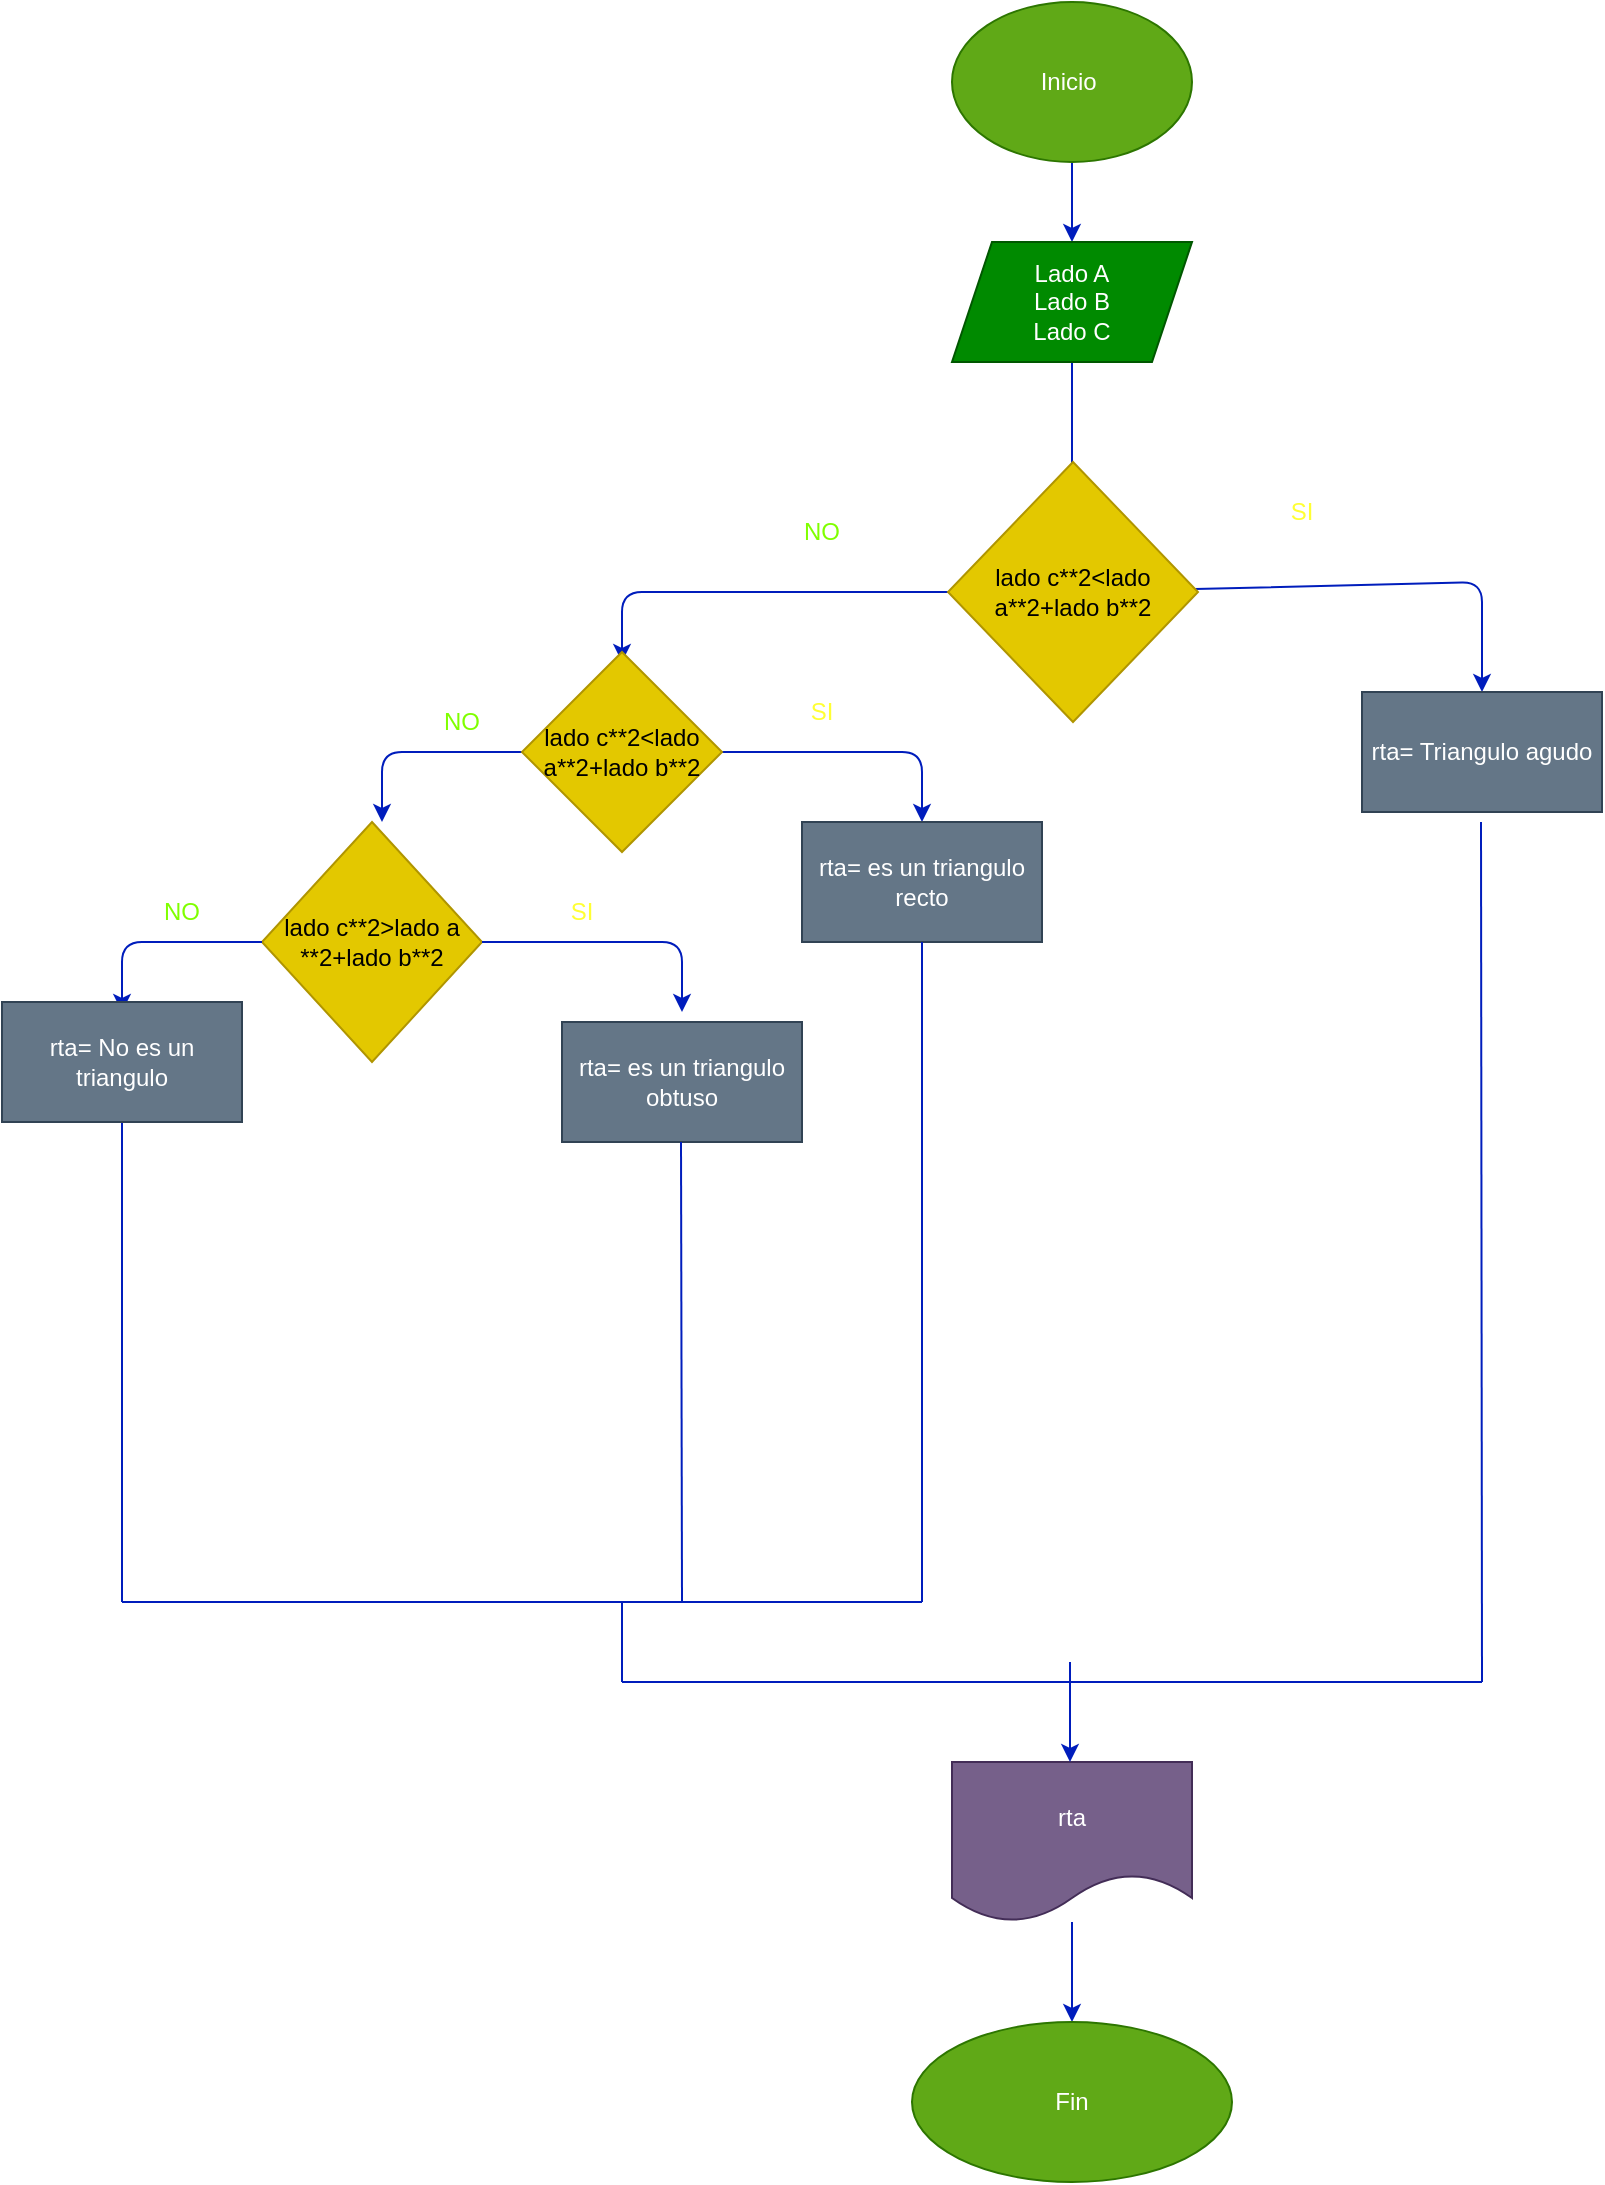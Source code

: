 <mxfile>
    <diagram id="EHL2mJ4uFw4qycOHVFpX" name="Página-1">
        <mxGraphModel dx="1542" dy="568" grid="1" gridSize="10" guides="1" tooltips="1" connect="1" arrows="1" fold="1" page="1" pageScale="1" pageWidth="850" pageHeight="1100" math="0" shadow="0">
            <root>
                <mxCell id="0"/>
                <mxCell id="1" parent="0"/>
                <mxCell id="2" value="" style="edgeStyle=none;html=1;fillColor=#0050ef;strokeColor=#001DBC;" parent="1" source="3" target="5" edge="1">
                    <mxGeometry relative="1" as="geometry"/>
                </mxCell>
                <mxCell id="3" value="Inicio&amp;nbsp;" style="ellipse;whiteSpace=wrap;html=1;fillColor=#60a917;fontColor=#ffffff;strokeColor=#2D7600;" parent="1" vertex="1">
                    <mxGeometry x="365" width="120" height="80" as="geometry"/>
                </mxCell>
                <mxCell id="4" value="" style="edgeStyle=none;html=1;fillColor=#0050ef;strokeColor=#001DBC;" parent="1" source="5" edge="1">
                    <mxGeometry relative="1" as="geometry">
                        <mxPoint x="425" y="250" as="targetPoint"/>
                    </mxGeometry>
                </mxCell>
                <mxCell id="5" value="Lado A&lt;br&gt;Lado B&lt;br&gt;Lado C" style="shape=parallelogram;perimeter=parallelogramPerimeter;whiteSpace=wrap;html=1;fixedSize=1;fillColor=#008a00;fontColor=#ffffff;strokeColor=#005700;" parent="1" vertex="1">
                    <mxGeometry x="365" y="120" width="120" height="60" as="geometry"/>
                </mxCell>
                <mxCell id="8" value="" style="edgeStyle=none;html=1;fillColor=#0050ef;strokeColor=#001DBC;" parent="1" source="10" target="12" edge="1">
                    <mxGeometry relative="1" as="geometry">
                        <Array as="points">
                            <mxPoint x="630" y="290"/>
                        </Array>
                    </mxGeometry>
                </mxCell>
                <mxCell id="9" value="" style="edgeStyle=none;html=1;fillColor=#0050ef;strokeColor=#001DBC;" parent="1" source="10" edge="1">
                    <mxGeometry relative="1" as="geometry">
                        <Array as="points">
                            <mxPoint x="200" y="295"/>
                        </Array>
                        <mxPoint x="200" y="330" as="targetPoint"/>
                    </mxGeometry>
                </mxCell>
                <mxCell id="10" value="lado c**2&amp;lt;lado a**2+lado b**2" style="rhombus;whiteSpace=wrap;html=1;fillColor=#e3c800;fontColor=#000000;strokeColor=#B09500;" parent="1" vertex="1">
                    <mxGeometry x="363" y="230" width="125" height="130" as="geometry"/>
                </mxCell>
                <mxCell id="12" value="rta= Triangulo agudo" style="whiteSpace=wrap;html=1;fillColor=#647687;fontColor=#ffffff;strokeColor=#314354;" parent="1" vertex="1">
                    <mxGeometry x="570" y="345" width="120" height="60" as="geometry"/>
                </mxCell>
                <mxCell id="17" value="lado c**2&amp;gt;lado a **2+lado b**2" style="rhombus;whiteSpace=wrap;html=1;fillColor=#e3c800;fontColor=#000000;strokeColor=#B09500;" parent="1" vertex="1">
                    <mxGeometry x="20" y="410" width="110" height="120" as="geometry"/>
                </mxCell>
                <mxCell id="21" value="rta= es un triangulo obtuso" style="whiteSpace=wrap;html=1;fillColor=#647687;fontColor=#ffffff;strokeColor=#314354;" parent="1" vertex="1">
                    <mxGeometry x="170" y="510" width="120" height="60" as="geometry"/>
                </mxCell>
                <mxCell id="22" value="" style="edgeStyle=none;html=1;fillColor=#0050ef;strokeColor=#001DBC;" parent="1" source="24" target="26" edge="1">
                    <mxGeometry relative="1" as="geometry">
                        <Array as="points">
                            <mxPoint x="350" y="375"/>
                        </Array>
                    </mxGeometry>
                </mxCell>
                <mxCell id="23" value="" style="edgeStyle=none;html=1;fillColor=#0050ef;strokeColor=#001DBC;" parent="1" source="24" edge="1">
                    <mxGeometry relative="1" as="geometry">
                        <Array as="points">
                            <mxPoint x="80" y="375"/>
                        </Array>
                        <mxPoint x="80" y="410" as="targetPoint"/>
                    </mxGeometry>
                </mxCell>
                <mxCell id="24" value="lado c**2&amp;lt;lado a**2+lado b**2" style="rhombus;whiteSpace=wrap;html=1;fillColor=#e3c800;fontColor=#000000;strokeColor=#B09500;" parent="1" vertex="1">
                    <mxGeometry x="150" y="325" width="100" height="100" as="geometry"/>
                </mxCell>
                <mxCell id="26" value="rta= es un triangulo recto" style="whiteSpace=wrap;html=1;fillColor=#647687;fontColor=#ffffff;strokeColor=#314354;" parent="1" vertex="1">
                    <mxGeometry x="290" y="410" width="120" height="60" as="geometry"/>
                </mxCell>
                <mxCell id="30" value="" style="edgeStyle=none;html=1;fillColor=#0050ef;strokeColor=#001DBC;" parent="1" source="31" target="32" edge="1">
                    <mxGeometry relative="1" as="geometry"/>
                </mxCell>
                <mxCell id="31" value="rta" style="shape=document;whiteSpace=wrap;html=1;boundedLbl=1;fillColor=#76608a;fontColor=#ffffff;strokeColor=#432D57;" parent="1" vertex="1">
                    <mxGeometry x="365" y="880" width="120" height="80" as="geometry"/>
                </mxCell>
                <mxCell id="32" value="Fin" style="ellipse;whiteSpace=wrap;html=1;fillColor=#60a917;fontColor=#ffffff;strokeColor=#2D7600;" parent="1" vertex="1">
                    <mxGeometry x="345" y="1010" width="160" height="80" as="geometry"/>
                </mxCell>
                <mxCell id="33" value="&lt;font color=&quot;#80ff00&quot;&gt;NO&lt;/font&gt;" style="text;html=1;strokeColor=none;fillColor=none;align=center;verticalAlign=middle;whiteSpace=wrap;rounded=0;" parent="1" vertex="1">
                    <mxGeometry x="90" y="345" width="60" height="30" as="geometry"/>
                </mxCell>
                <mxCell id="35" value="&lt;font color=&quot;#ffff33&quot;&gt;SI&lt;/font&gt;" style="text;html=1;strokeColor=none;fillColor=none;align=center;verticalAlign=middle;whiteSpace=wrap;rounded=0;" parent="1" vertex="1">
                    <mxGeometry x="150" y="440" width="60" height="30" as="geometry"/>
                </mxCell>
                <mxCell id="38" value="" style="endArrow=none;html=1;entryX=0.5;entryY=1;entryDx=0;entryDy=0;fillColor=#0050ef;strokeColor=#001DBC;" parent="1" edge="1">
                    <mxGeometry width="50" height="50" relative="1" as="geometry">
                        <mxPoint x="-50" y="800" as="sourcePoint"/>
                        <mxPoint x="-50" y="560" as="targetPoint"/>
                    </mxGeometry>
                </mxCell>
                <mxCell id="39" value="" style="endArrow=none;html=1;entryX=0.5;entryY=1;entryDx=0;entryDy=0;fillColor=#0050ef;strokeColor=#001DBC;" parent="1" target="26" edge="1">
                    <mxGeometry width="50" height="50" relative="1" as="geometry">
                        <mxPoint x="350" y="800" as="sourcePoint"/>
                        <mxPoint x="380" y="670" as="targetPoint"/>
                    </mxGeometry>
                </mxCell>
                <mxCell id="49" value="" style="endArrow=none;html=1;entryX=0.5;entryY=1;entryDx=0;entryDy=0;fillColor=#0050ef;strokeColor=#001DBC;" parent="1" edge="1">
                    <mxGeometry width="50" height="50" relative="1" as="geometry">
                        <mxPoint x="630" y="840" as="sourcePoint"/>
                        <mxPoint x="629.5" y="410" as="targetPoint"/>
                    </mxGeometry>
                </mxCell>
                <mxCell id="52" value="&lt;font color=&quot;#ffff33&quot;&gt;SI&lt;/font&gt;" style="text;html=1;strokeColor=none;fillColor=none;align=center;verticalAlign=middle;whiteSpace=wrap;rounded=0;" parent="1" vertex="1">
                    <mxGeometry x="270" y="340" width="60" height="30" as="geometry"/>
                </mxCell>
                <mxCell id="53" value="&lt;font color=&quot;#80ff00&quot;&gt;NO&lt;/font&gt;" style="text;html=1;strokeColor=none;fillColor=none;align=center;verticalAlign=middle;whiteSpace=wrap;rounded=0;" parent="1" vertex="1">
                    <mxGeometry x="270" y="250" width="60" height="30" as="geometry"/>
                </mxCell>
                <mxCell id="54" value="&lt;font color=&quot;#ffff33&quot;&gt;SI&lt;/font&gt;" style="text;html=1;strokeColor=none;fillColor=none;align=center;verticalAlign=middle;whiteSpace=wrap;rounded=0;" parent="1" vertex="1">
                    <mxGeometry x="510" y="240" width="60" height="30" as="geometry"/>
                </mxCell>
                <mxCell id="56" value="" style="endArrow=none;html=1;fontColor=#33FF33;fillColor=#0050ef;strokeColor=#001DBC;" parent="1" edge="1">
                    <mxGeometry width="50" height="50" relative="1" as="geometry">
                        <mxPoint x="-50" y="800" as="sourcePoint"/>
                        <mxPoint x="350" y="800" as="targetPoint"/>
                    </mxGeometry>
                </mxCell>
                <mxCell id="57" value="" style="endArrow=none;html=1;fontColor=#33FF33;fillColor=#0050ef;strokeColor=#001DBC;" parent="1" edge="1">
                    <mxGeometry width="50" height="50" relative="1" as="geometry">
                        <mxPoint x="200" y="800" as="sourcePoint"/>
                        <mxPoint x="200" y="840" as="targetPoint"/>
                    </mxGeometry>
                </mxCell>
                <mxCell id="62" value="" style="edgeStyle=none;html=1;fillColor=#0050ef;strokeColor=#001DBC;" edge="1" parent="1">
                    <mxGeometry relative="1" as="geometry">
                        <Array as="points">
                            <mxPoint x="230" y="470"/>
                        </Array>
                        <mxPoint x="130" y="470" as="sourcePoint"/>
                        <mxPoint x="230" y="505" as="targetPoint"/>
                    </mxGeometry>
                </mxCell>
                <mxCell id="63" value="" style="edgeStyle=none;html=1;fillColor=#0050ef;strokeColor=#001DBC;" edge="1" parent="1">
                    <mxGeometry relative="1" as="geometry">
                        <Array as="points">
                            <mxPoint x="-50" y="470"/>
                        </Array>
                        <mxPoint x="20" y="470" as="sourcePoint"/>
                        <mxPoint x="-50" y="505" as="targetPoint"/>
                    </mxGeometry>
                </mxCell>
                <mxCell id="64" value="rta= No es un triangulo" style="whiteSpace=wrap;html=1;fillColor=#647687;fontColor=#ffffff;strokeColor=#314354;" vertex="1" parent="1">
                    <mxGeometry x="-110" y="500" width="120" height="60" as="geometry"/>
                </mxCell>
                <mxCell id="66" value="&lt;font color=&quot;#80ff00&quot;&gt;NO&lt;/font&gt;" style="text;html=1;strokeColor=none;fillColor=none;align=center;verticalAlign=middle;whiteSpace=wrap;rounded=0;" vertex="1" parent="1">
                    <mxGeometry x="-50" y="440" width="60" height="30" as="geometry"/>
                </mxCell>
                <mxCell id="67" value="" style="endArrow=none;html=1;fontColor=#33FF33;fillColor=#0050ef;strokeColor=#001DBC;" edge="1" parent="1">
                    <mxGeometry width="50" height="50" relative="1" as="geometry">
                        <mxPoint x="200" y="840" as="sourcePoint"/>
                        <mxPoint x="630" y="840" as="targetPoint"/>
                    </mxGeometry>
                </mxCell>
                <mxCell id="68" value="" style="edgeStyle=none;html=1;fillColor=#0050ef;strokeColor=#001DBC;" edge="1" parent="1">
                    <mxGeometry relative="1" as="geometry">
                        <mxPoint x="424" y="830" as="sourcePoint"/>
                        <mxPoint x="424" y="880" as="targetPoint"/>
                    </mxGeometry>
                </mxCell>
                <mxCell id="69" value="" style="endArrow=none;html=1;entryX=0.5;entryY=1;entryDx=0;entryDy=0;fillColor=#0050ef;strokeColor=#001DBC;" edge="1" parent="1">
                    <mxGeometry width="50" height="50" relative="1" as="geometry">
                        <mxPoint x="230" y="800" as="sourcePoint"/>
                        <mxPoint x="229.5" y="570" as="targetPoint"/>
                    </mxGeometry>
                </mxCell>
            </root>
        </mxGraphModel>
    </diagram>
</mxfile>